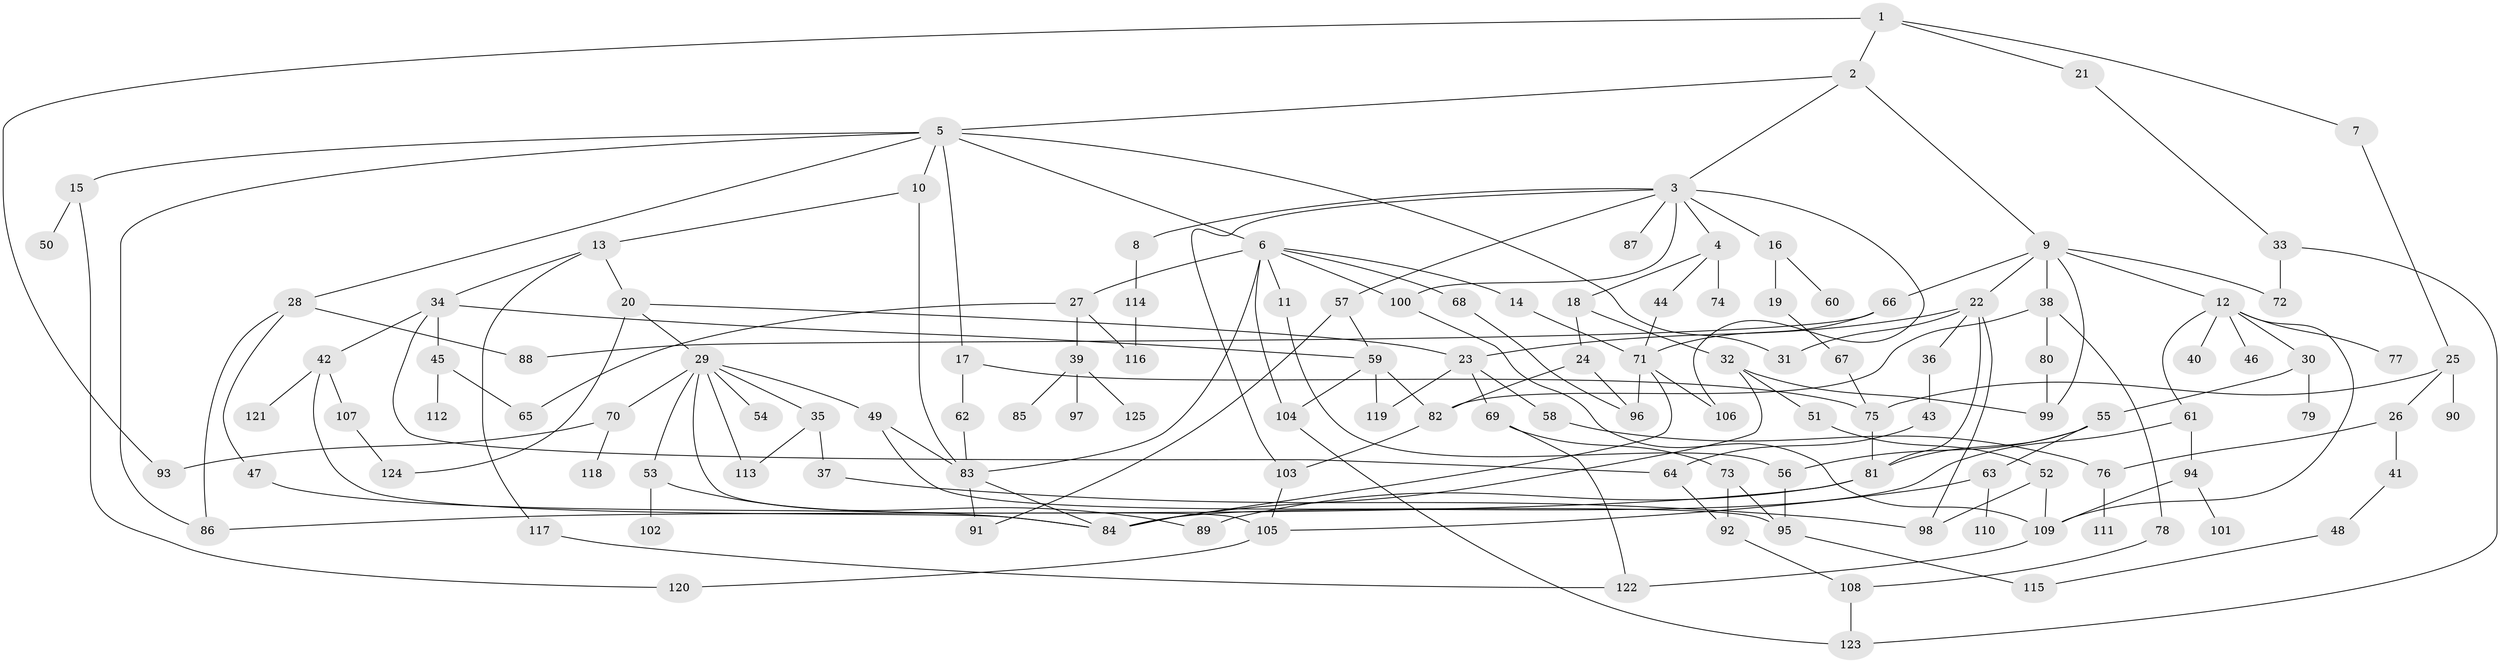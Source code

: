 // coarse degree distribution, {4: 0.14285714285714285, 11: 0.023809523809523808, 3: 0.19047619047619047, 8: 0.011904761904761904, 9: 0.011904761904761904, 2: 0.32142857142857145, 10: 0.023809523809523808, 5: 0.05952380952380952, 7: 0.03571428571428571, 1: 0.15476190476190477, 6: 0.023809523809523808}
// Generated by graph-tools (version 1.1) at 2025/41/03/06/25 10:41:28]
// undirected, 125 vertices, 183 edges
graph export_dot {
graph [start="1"]
  node [color=gray90,style=filled];
  1;
  2;
  3;
  4;
  5;
  6;
  7;
  8;
  9;
  10;
  11;
  12;
  13;
  14;
  15;
  16;
  17;
  18;
  19;
  20;
  21;
  22;
  23;
  24;
  25;
  26;
  27;
  28;
  29;
  30;
  31;
  32;
  33;
  34;
  35;
  36;
  37;
  38;
  39;
  40;
  41;
  42;
  43;
  44;
  45;
  46;
  47;
  48;
  49;
  50;
  51;
  52;
  53;
  54;
  55;
  56;
  57;
  58;
  59;
  60;
  61;
  62;
  63;
  64;
  65;
  66;
  67;
  68;
  69;
  70;
  71;
  72;
  73;
  74;
  75;
  76;
  77;
  78;
  79;
  80;
  81;
  82;
  83;
  84;
  85;
  86;
  87;
  88;
  89;
  90;
  91;
  92;
  93;
  94;
  95;
  96;
  97;
  98;
  99;
  100;
  101;
  102;
  103;
  104;
  105;
  106;
  107;
  108;
  109;
  110;
  111;
  112;
  113;
  114;
  115;
  116;
  117;
  118;
  119;
  120;
  121;
  122;
  123;
  124;
  125;
  1 -- 2;
  1 -- 7;
  1 -- 21;
  1 -- 93;
  2 -- 3;
  2 -- 5;
  2 -- 9;
  3 -- 4;
  3 -- 8;
  3 -- 16;
  3 -- 57;
  3 -- 87;
  3 -- 103;
  3 -- 106;
  3 -- 100;
  4 -- 18;
  4 -- 44;
  4 -- 74;
  5 -- 6;
  5 -- 10;
  5 -- 15;
  5 -- 17;
  5 -- 28;
  5 -- 86;
  5 -- 31;
  6 -- 11;
  6 -- 14;
  6 -- 27;
  6 -- 68;
  6 -- 100;
  6 -- 104;
  6 -- 83;
  7 -- 25;
  8 -- 114;
  9 -- 12;
  9 -- 22;
  9 -- 38;
  9 -- 66;
  9 -- 72;
  9 -- 99;
  10 -- 13;
  10 -- 83;
  11 -- 56;
  12 -- 30;
  12 -- 40;
  12 -- 46;
  12 -- 61;
  12 -- 77;
  12 -- 109;
  13 -- 20;
  13 -- 34;
  13 -- 117;
  14 -- 71;
  15 -- 50;
  15 -- 120;
  16 -- 19;
  16 -- 60;
  17 -- 62;
  17 -- 75;
  18 -- 24;
  18 -- 32;
  19 -- 67;
  20 -- 23;
  20 -- 29;
  20 -- 124;
  21 -- 33;
  22 -- 31;
  22 -- 36;
  22 -- 98;
  22 -- 23;
  22 -- 81;
  23 -- 58;
  23 -- 69;
  23 -- 119;
  24 -- 96;
  24 -- 82;
  25 -- 26;
  25 -- 75;
  25 -- 90;
  26 -- 41;
  26 -- 76;
  27 -- 39;
  27 -- 65;
  27 -- 116;
  28 -- 47;
  28 -- 86;
  28 -- 88;
  29 -- 35;
  29 -- 49;
  29 -- 53;
  29 -- 54;
  29 -- 70;
  29 -- 105;
  29 -- 113;
  30 -- 55;
  30 -- 79;
  32 -- 51;
  32 -- 99;
  32 -- 84;
  33 -- 123;
  33 -- 72;
  34 -- 42;
  34 -- 45;
  34 -- 59;
  34 -- 64;
  35 -- 37;
  35 -- 113;
  36 -- 43;
  37 -- 98;
  38 -- 78;
  38 -- 80;
  38 -- 82;
  39 -- 85;
  39 -- 97;
  39 -- 125;
  41 -- 48;
  42 -- 107;
  42 -- 121;
  42 -- 84;
  43 -- 64;
  44 -- 71;
  45 -- 65;
  45 -- 112;
  47 -- 84;
  48 -- 115;
  49 -- 95;
  49 -- 83;
  51 -- 52;
  52 -- 98;
  52 -- 109;
  53 -- 89;
  53 -- 102;
  55 -- 63;
  55 -- 81;
  55 -- 56;
  56 -- 95;
  57 -- 59;
  57 -- 91;
  58 -- 76;
  59 -- 119;
  59 -- 82;
  59 -- 104;
  61 -- 84;
  61 -- 94;
  62 -- 83;
  63 -- 110;
  63 -- 105;
  64 -- 92;
  66 -- 71;
  66 -- 88;
  67 -- 75;
  68 -- 96;
  69 -- 73;
  69 -- 122;
  70 -- 118;
  70 -- 93;
  71 -- 96;
  71 -- 84;
  71 -- 106;
  73 -- 92;
  73 -- 95;
  75 -- 81;
  76 -- 111;
  78 -- 108;
  80 -- 99;
  81 -- 89;
  81 -- 86;
  82 -- 103;
  83 -- 91;
  83 -- 84;
  92 -- 108;
  94 -- 101;
  94 -- 109;
  95 -- 115;
  100 -- 109;
  103 -- 105;
  104 -- 123;
  105 -- 120;
  107 -- 124;
  108 -- 123;
  109 -- 122;
  114 -- 116;
  117 -- 122;
}
